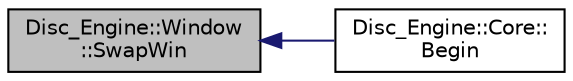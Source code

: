 digraph "Disc_Engine::Window::SwapWin"
{
  edge [fontname="Helvetica",fontsize="10",labelfontname="Helvetica",labelfontsize="10"];
  node [fontname="Helvetica",fontsize="10",shape=record];
  rankdir="LR";
  Node20 [label="Disc_Engine::Window\l::SwapWin",height=0.2,width=0.4,color="black", fillcolor="grey75", style="filled", fontcolor="black"];
  Node20 -> Node21 [dir="back",color="midnightblue",fontsize="10",style="solid"];
  Node21 [label="Disc_Engine::Core::\lBegin",height=0.2,width=0.4,color="black", fillcolor="white", style="filled",URL="$class_disc___engine_1_1_core.html#a80e509698ac326255a17b7fff33f2f92",tooltip="Function containing the main loop of the core. \"Begins\" the engine. "];
}
